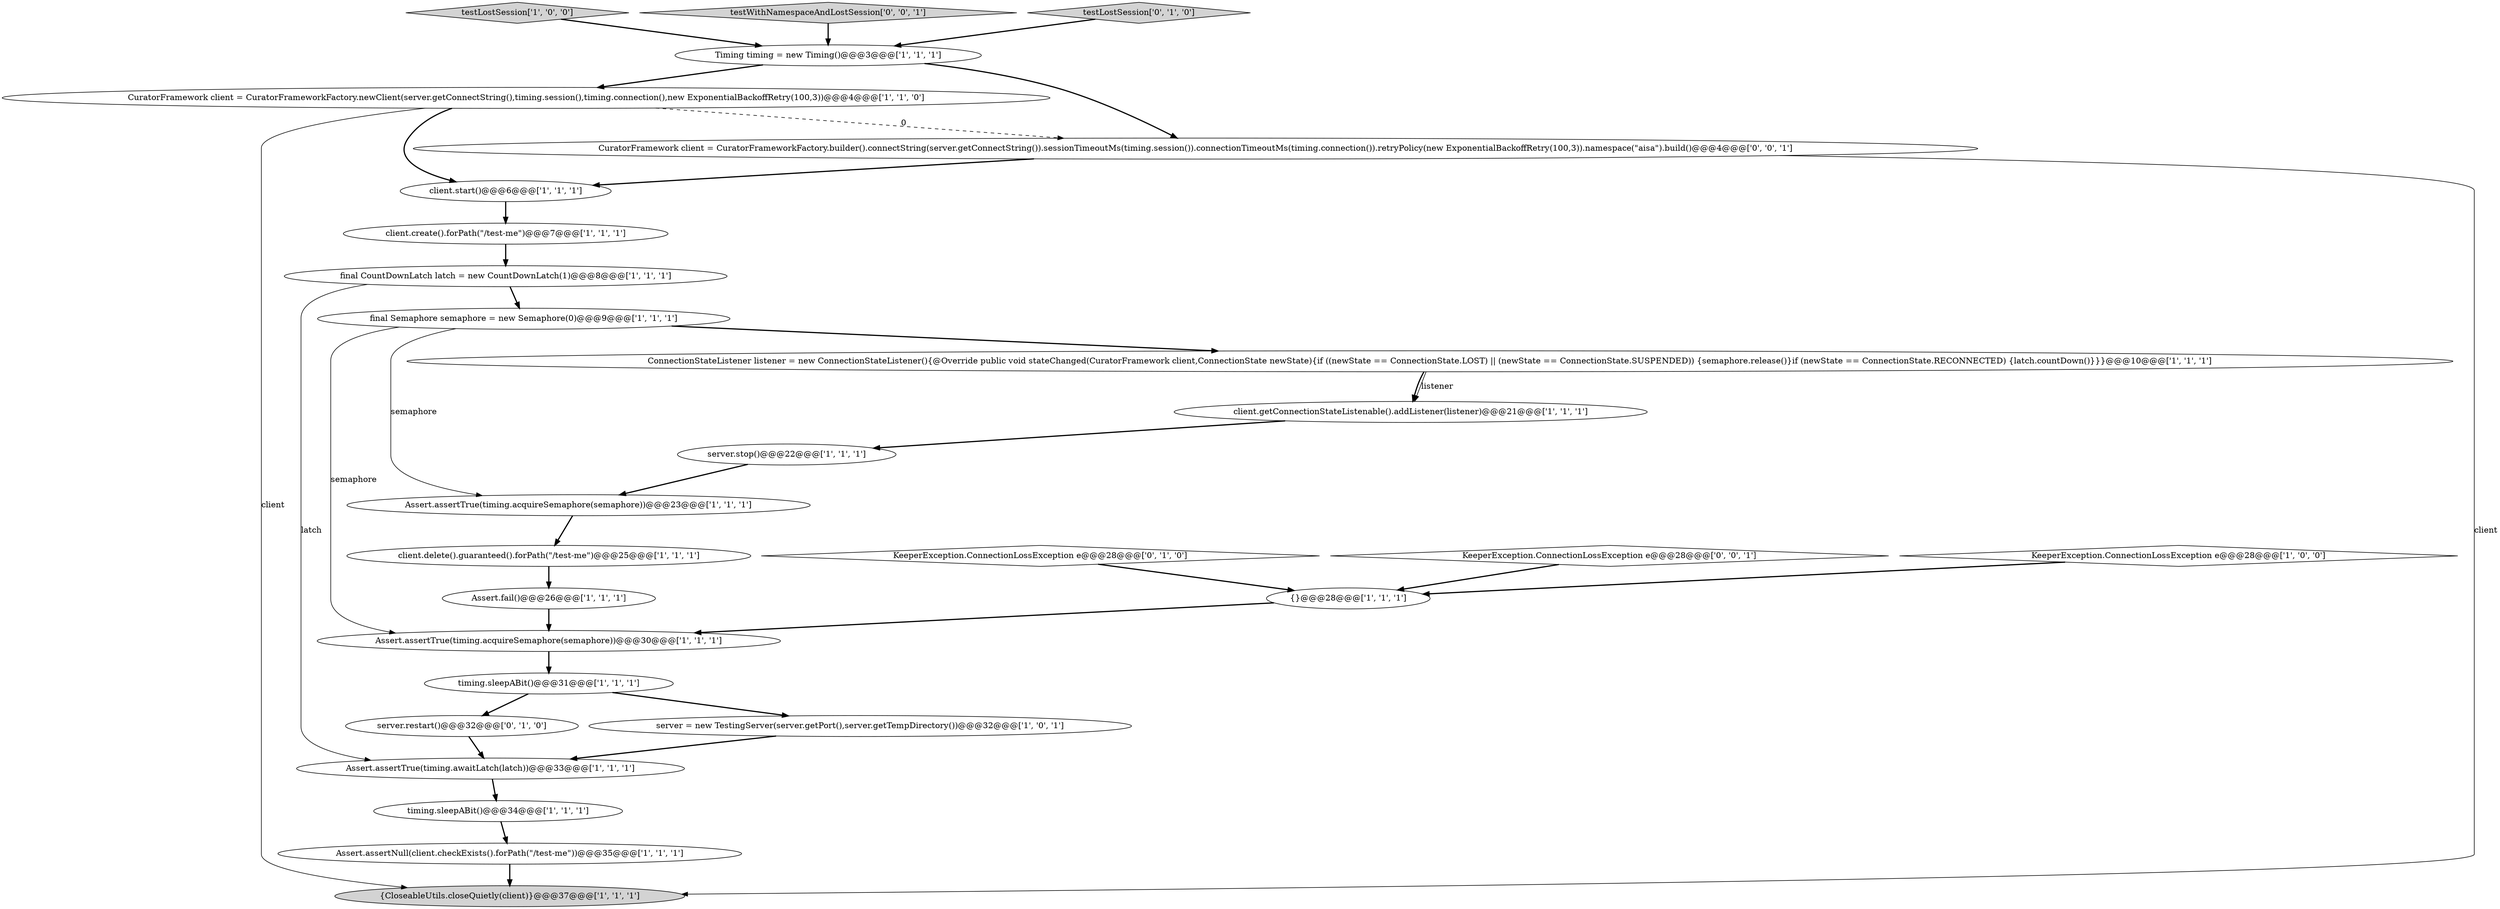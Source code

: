 digraph {
0 [style = filled, label = "final CountDownLatch latch = new CountDownLatch(1)@@@8@@@['1', '1', '1']", fillcolor = white, shape = ellipse image = "AAA0AAABBB1BBB"];
21 [style = filled, label = "testLostSession['1', '0', '0']", fillcolor = lightgray, shape = diamond image = "AAA0AAABBB1BBB"];
15 [style = filled, label = "ConnectionStateListener listener = new ConnectionStateListener(){@Override public void stateChanged(CuratorFramework client,ConnectionState newState){if ((newState == ConnectionState.LOST) || (newState == ConnectionState.SUSPENDED)) {semaphore.release()}if (newState == ConnectionState.RECONNECTED) {latch.countDown()}}}@@@10@@@['1', '1', '1']", fillcolor = white, shape = ellipse image = "AAA0AAABBB1BBB"];
27 [style = filled, label = "testWithNamespaceAndLostSession['0', '0', '1']", fillcolor = lightgray, shape = diamond image = "AAA0AAABBB3BBB"];
14 [style = filled, label = "final Semaphore semaphore = new Semaphore(0)@@@9@@@['1', '1', '1']", fillcolor = white, shape = ellipse image = "AAA0AAABBB1BBB"];
24 [style = filled, label = "KeeperException.ConnectionLossException e@@@28@@@['0', '1', '0']", fillcolor = white, shape = diamond image = "AAA0AAABBB2BBB"];
23 [style = filled, label = "server.restart()@@@32@@@['0', '1', '0']", fillcolor = white, shape = ellipse image = "AAA0AAABBB2BBB"];
10 [style = filled, label = "Assert.assertTrue(timing.acquireSemaphore(semaphore))@@@30@@@['1', '1', '1']", fillcolor = white, shape = ellipse image = "AAA0AAABBB1BBB"];
11 [style = filled, label = "{CloseableUtils.closeQuietly(client)}@@@37@@@['1', '1', '1']", fillcolor = lightgray, shape = ellipse image = "AAA0AAABBB1BBB"];
8 [style = filled, label = "Assert.assertTrue(timing.awaitLatch(latch))@@@33@@@['1', '1', '1']", fillcolor = white, shape = ellipse image = "AAA0AAABBB1BBB"];
9 [style = filled, label = "CuratorFramework client = CuratorFrameworkFactory.newClient(server.getConnectString(),timing.session(),timing.connection(),new ExponentialBackoffRetry(100,3))@@@4@@@['1', '1', '0']", fillcolor = white, shape = ellipse image = "AAA0AAABBB1BBB"];
19 [style = filled, label = "server.stop()@@@22@@@['1', '1', '1']", fillcolor = white, shape = ellipse image = "AAA0AAABBB1BBB"];
17 [style = filled, label = "client.delete().guaranteed().forPath(\"/test-me\")@@@25@@@['1', '1', '1']", fillcolor = white, shape = ellipse image = "AAA0AAABBB1BBB"];
3 [style = filled, label = "Timing timing = new Timing()@@@3@@@['1', '1', '1']", fillcolor = white, shape = ellipse image = "AAA0AAABBB1BBB"];
12 [style = filled, label = "Assert.assertTrue(timing.acquireSemaphore(semaphore))@@@23@@@['1', '1', '1']", fillcolor = white, shape = ellipse image = "AAA0AAABBB1BBB"];
25 [style = filled, label = "KeeperException.ConnectionLossException e@@@28@@@['0', '0', '1']", fillcolor = white, shape = diamond image = "AAA0AAABBB3BBB"];
16 [style = filled, label = "client.getConnectionStateListenable().addListener(listener)@@@21@@@['1', '1', '1']", fillcolor = white, shape = ellipse image = "AAA0AAABBB1BBB"];
22 [style = filled, label = "testLostSession['0', '1', '0']", fillcolor = lightgray, shape = diamond image = "AAA0AAABBB2BBB"];
13 [style = filled, label = "Assert.fail()@@@26@@@['1', '1', '1']", fillcolor = white, shape = ellipse image = "AAA0AAABBB1BBB"];
7 [style = filled, label = "timing.sleepABit()@@@31@@@['1', '1', '1']", fillcolor = white, shape = ellipse image = "AAA0AAABBB1BBB"];
1 [style = filled, label = "timing.sleepABit()@@@34@@@['1', '1', '1']", fillcolor = white, shape = ellipse image = "AAA0AAABBB1BBB"];
20 [style = filled, label = "{}@@@28@@@['1', '1', '1']", fillcolor = white, shape = ellipse image = "AAA0AAABBB1BBB"];
18 [style = filled, label = "client.create().forPath(\"/test-me\")@@@7@@@['1', '1', '1']", fillcolor = white, shape = ellipse image = "AAA0AAABBB1BBB"];
4 [style = filled, label = "client.start()@@@6@@@['1', '1', '1']", fillcolor = white, shape = ellipse image = "AAA0AAABBB1BBB"];
6 [style = filled, label = "KeeperException.ConnectionLossException e@@@28@@@['1', '0', '0']", fillcolor = white, shape = diamond image = "AAA0AAABBB1BBB"];
2 [style = filled, label = "Assert.assertNull(client.checkExists().forPath(\"/test-me\"))@@@35@@@['1', '1', '1']", fillcolor = white, shape = ellipse image = "AAA0AAABBB1BBB"];
5 [style = filled, label = "server = new TestingServer(server.getPort(),server.getTempDirectory())@@@32@@@['1', '0', '1']", fillcolor = white, shape = ellipse image = "AAA0AAABBB1BBB"];
26 [style = filled, label = "CuratorFramework client = CuratorFrameworkFactory.builder().connectString(server.getConnectString()).sessionTimeoutMs(timing.session()).connectionTimeoutMs(timing.connection()).retryPolicy(new ExponentialBackoffRetry(100,3)).namespace(\"aisa\").build()@@@4@@@['0', '0', '1']", fillcolor = white, shape = ellipse image = "AAA0AAABBB3BBB"];
13->10 [style = bold, label=""];
5->8 [style = bold, label=""];
19->12 [style = bold, label=""];
9->4 [style = bold, label=""];
12->17 [style = bold, label=""];
27->3 [style = bold, label=""];
14->12 [style = solid, label="semaphore"];
3->26 [style = bold, label=""];
4->18 [style = bold, label=""];
23->8 [style = bold, label=""];
16->19 [style = bold, label=""];
15->16 [style = bold, label=""];
26->4 [style = bold, label=""];
10->7 [style = bold, label=""];
14->10 [style = solid, label="semaphore"];
20->10 [style = bold, label=""];
0->8 [style = solid, label="latch"];
24->20 [style = bold, label=""];
3->9 [style = bold, label=""];
6->20 [style = bold, label=""];
8->1 [style = bold, label=""];
22->3 [style = bold, label=""];
25->20 [style = bold, label=""];
0->14 [style = bold, label=""];
7->5 [style = bold, label=""];
26->11 [style = solid, label="client"];
9->11 [style = solid, label="client"];
7->23 [style = bold, label=""];
9->26 [style = dashed, label="0"];
14->15 [style = bold, label=""];
17->13 [style = bold, label=""];
1->2 [style = bold, label=""];
15->16 [style = solid, label="listener"];
18->0 [style = bold, label=""];
2->11 [style = bold, label=""];
21->3 [style = bold, label=""];
}
